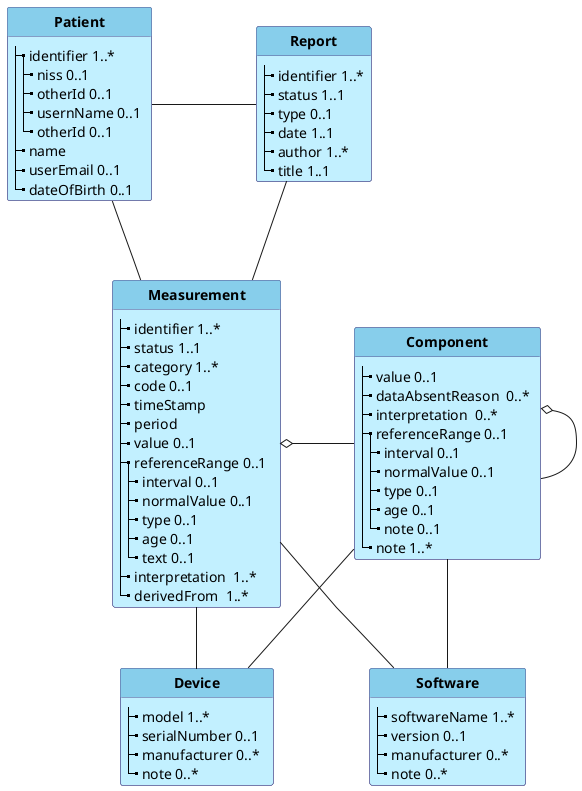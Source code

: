 @startuml
'skinparam linetype ortho
skinparam linetype polyline
hide circle
hide stereotype

'!pragma layout smetana

skinparam class<<MD>> {
 BorderColor DarkSlateGray
 BackgroundColor WhiteSmoke
 HeaderBackgroundColor #909090
}

skinparam class<<TM>> {
 BorderColor #505090
 BackgroundColor APPLICATION
 HeaderBackgroundColor SkyBlue
}

    class "**Patient**" as P<<TM>> {
        |_ identifier 1..*
          |_ niss 0..1
          |_ otherId 0..1
          |_ usernName 0..1   
          |_ otherId 0..1
        |_ name
        |_ userEmail 0..1
        |_ dateOfBirth 0..1  
    }



    class "**Measurement**" as Meas<<TM>> {
            |_ identifier 1..*
            |_ status 1..1
            |_ category 1..*
            |_ code 0..1  
            |_ timeStamp
            |_ period
            |_ value 0..1
            |_ referenceRange 0..1    
              |_ interval 0..1
              |_ normalValue 0..1
              |_ type 0..1
              |_ age 0..1
              |_ text 0..1
            |_ interpretation  1..*
            |_ derivedFrom  1..*
    }

    class "**Component**" as C<<TM>> {
              |_ value 0..1
              |_ dataAbsentReason  0..*   
              |_ interpretation  0..*
              |_ referenceRange 0..1
                |_ interval 0..1
                |_ normalValue 0..1
                |_ type 0..1
                |_ age 0..1
                |_ note 0..1
              |_ note 1..*
    }

    class "**Report**" as R<<TM>> {
        |_ identifier 1..*  
        |_ status 1..1
        |_ type 0..1  
        |_ date 1..1
        |_ author 1..*
        |_ title 1..1
    }

    class "**Device**" as D<<TM>> {
          |_ model 1..*
          |_ serialNumber 0..1    
          |_ manufacturer 0..*  
          |_ note 0..* 
    }

    class "**Software**" as SW<<TM>> {
          |_ softwareName 1..*   
          |_ version 0..1
          |_ manufacturer 0..* 
          |_ note 0..*
    }


P -r- R: "                    "
P -d- Meas : " "
R -- Meas 
'R -d[hidden]- C : " "

D -r[hidden]- SW: "                  "

Meas o-r- C: "           "

C -u-o C


Meas -d- D
Meas -r- SW
C -r- D
C -r- SW


@enduml
